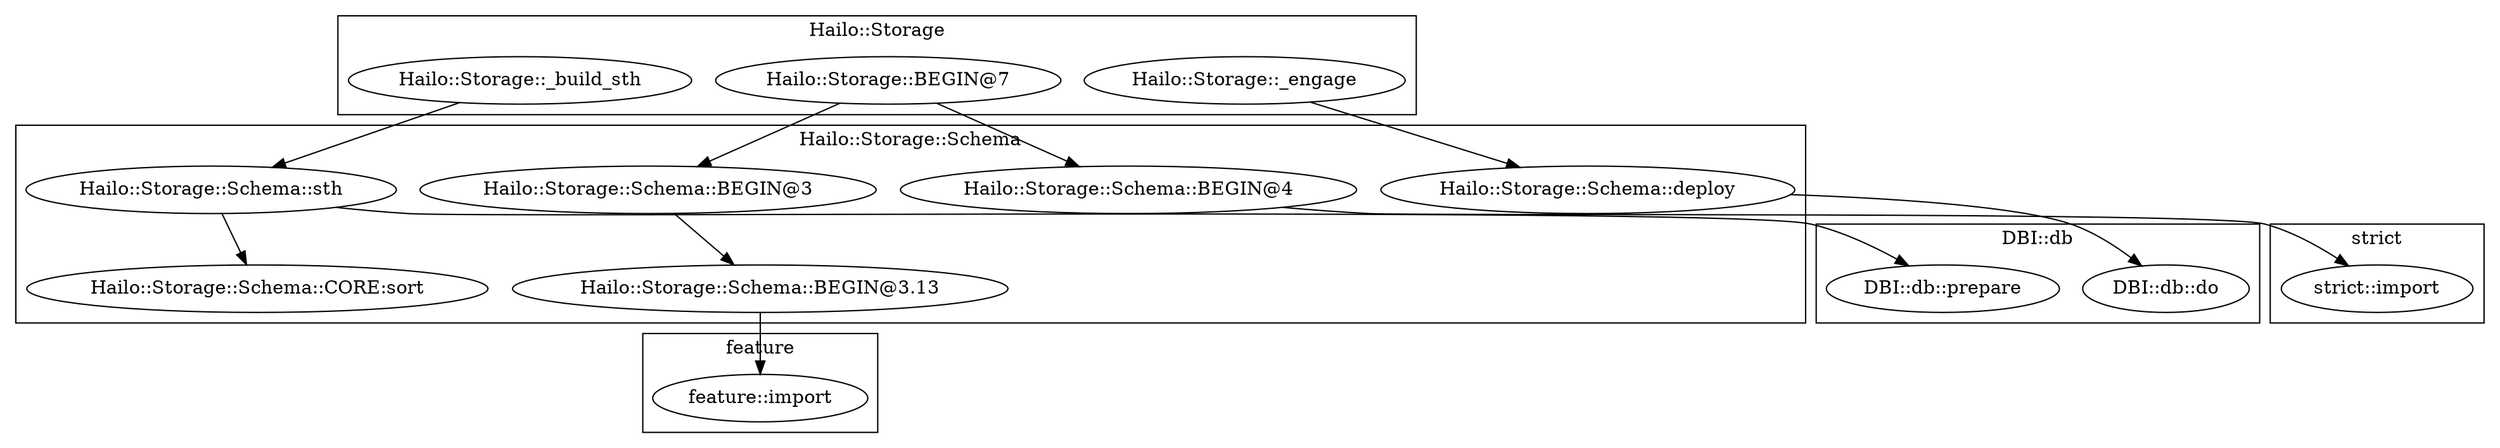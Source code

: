 digraph {
graph [overlap=false]
subgraph cluster_Hailo_Storage_Schema {
	label="Hailo::Storage::Schema";
	"Hailo::Storage::Schema::sth";
	"Hailo::Storage::Schema::deploy";
	"Hailo::Storage::Schema::BEGIN@3.13";
	"Hailo::Storage::Schema::CORE:sort";
	"Hailo::Storage::Schema::BEGIN@3";
	"Hailo::Storage::Schema::BEGIN@4";
}
subgraph cluster_strict {
	label="strict";
	"strict::import";
}
subgraph cluster_feature {
	label="feature";
	"feature::import";
}
subgraph cluster_DBI_db {
	label="DBI::db";
	"DBI::db::do";
	"DBI::db::prepare";
}
subgraph cluster_Hailo_Storage {
	label="Hailo::Storage";
	"Hailo::Storage::_engage";
	"Hailo::Storage::BEGIN@7";
	"Hailo::Storage::_build_sth";
}
"Hailo::Storage::Schema::sth" -> "DBI::db::prepare";
"Hailo::Storage::Schema::BEGIN@3" -> "Hailo::Storage::Schema::BEGIN@3.13";
"Hailo::Storage::BEGIN@7" -> "Hailo::Storage::Schema::BEGIN@3";
"Hailo::Storage::Schema::sth" -> "Hailo::Storage::Schema::CORE:sort";
"Hailo::Storage::BEGIN@7" -> "Hailo::Storage::Schema::BEGIN@4";
"Hailo::Storage::_engage" -> "Hailo::Storage::Schema::deploy";
"Hailo::Storage::_build_sth" -> "Hailo::Storage::Schema::sth";
"Hailo::Storage::Schema::BEGIN@3.13" -> "feature::import";
"Hailo::Storage::Schema::deploy" -> "DBI::db::do";
"Hailo::Storage::Schema::BEGIN@4" -> "strict::import";
}
